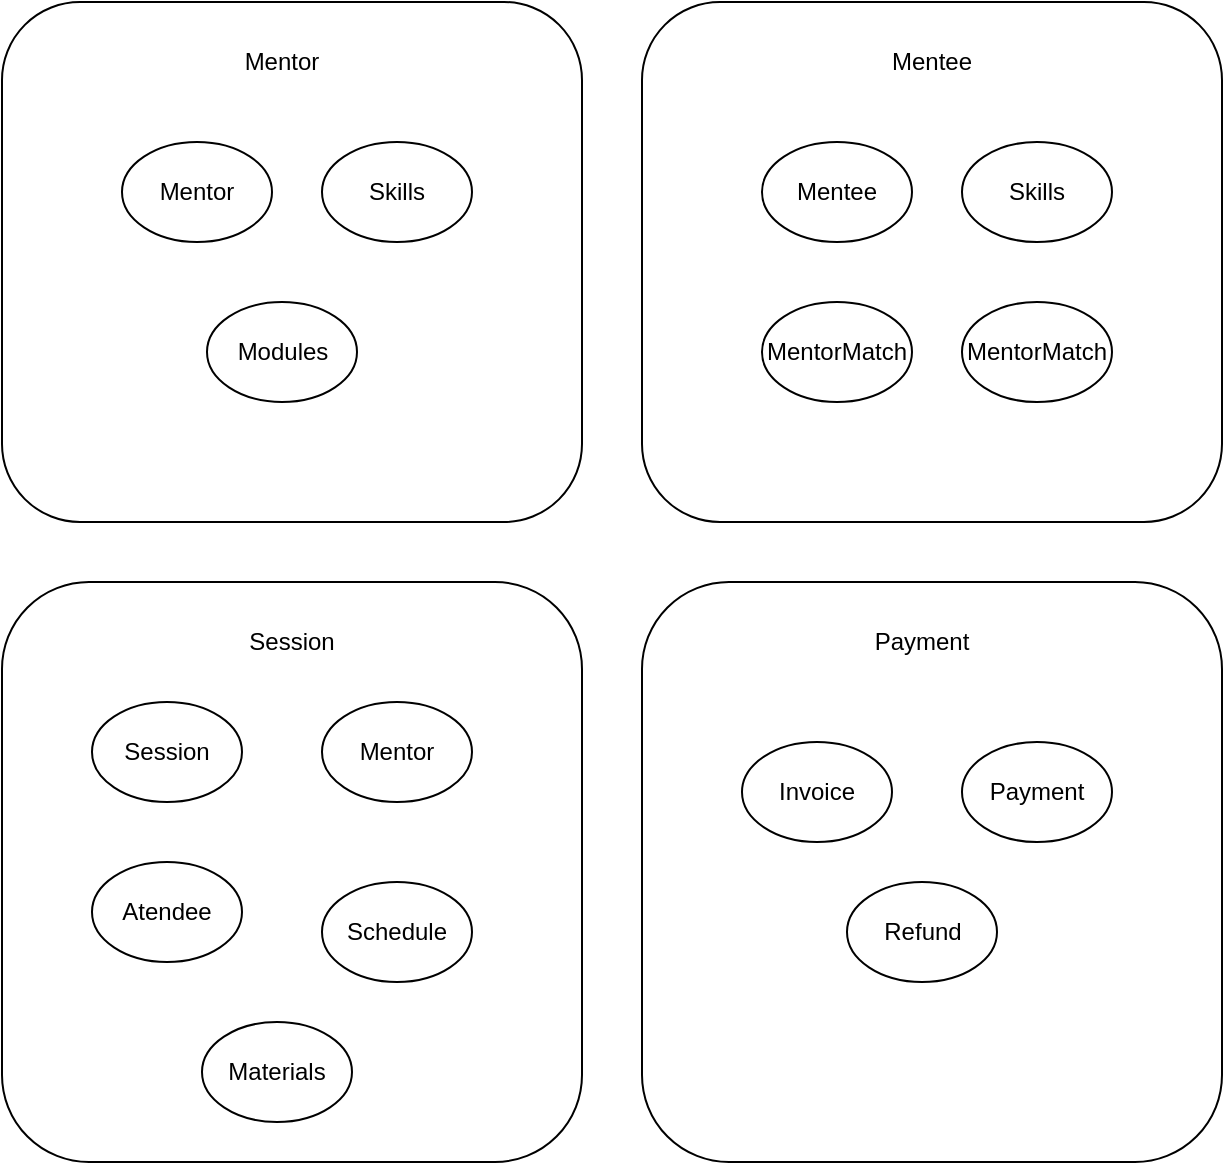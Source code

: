 <mxfile>
    <diagram id="X-WBJx_Xs6kYIEa8Dv_k" name="Domain Model">
        <mxGraphModel dx="1620" dy="640" grid="1" gridSize="10" guides="1" tooltips="1" connect="1" arrows="1" fold="1" page="1" pageScale="1" pageWidth="850" pageHeight="1100" math="0" shadow="0">
            <root>
                <mxCell id="0"/>
                <mxCell id="1" parent="0"/>
                <mxCell id="13" value="" style="rounded=1;whiteSpace=wrap;html=1;" vertex="1" parent="1">
                    <mxGeometry x="30" y="330" width="290" height="290" as="geometry"/>
                </mxCell>
                <mxCell id="6" value="" style="rounded=1;whiteSpace=wrap;html=1;" vertex="1" parent="1">
                    <mxGeometry x="350" y="40" width="290" height="260" as="geometry"/>
                </mxCell>
                <mxCell id="5" value="" style="rounded=1;whiteSpace=wrap;html=1;" vertex="1" parent="1">
                    <mxGeometry x="30" y="40" width="290" height="260" as="geometry"/>
                </mxCell>
                <mxCell id="DjLF8lStdRpm8chsS5JS-2" value="Mentor" style="ellipse;whiteSpace=wrap;html=1;" parent="1" vertex="1">
                    <mxGeometry x="90" y="110" width="75" height="50" as="geometry"/>
                </mxCell>
                <mxCell id="DjLF8lStdRpm8chsS5JS-3" value="Mentee" style="ellipse;whiteSpace=wrap;html=1;" parent="1" vertex="1">
                    <mxGeometry x="410" y="110" width="75" height="50" as="geometry"/>
                </mxCell>
                <mxCell id="2" value="Mentor" style="text;html=1;strokeColor=none;fillColor=none;align=center;verticalAlign=middle;whiteSpace=wrap;rounded=0;" vertex="1" parent="1">
                    <mxGeometry x="150" y="60" width="40" height="20" as="geometry"/>
                </mxCell>
                <mxCell id="3" value="Mentee" style="text;html=1;strokeColor=none;fillColor=none;align=center;verticalAlign=middle;whiteSpace=wrap;rounded=0;" vertex="1" parent="1">
                    <mxGeometry x="475" y="60" width="40" height="20" as="geometry"/>
                </mxCell>
                <mxCell id="4" value="Session" style="text;html=1;strokeColor=none;fillColor=none;align=center;verticalAlign=middle;whiteSpace=wrap;rounded=0;" vertex="1" parent="1">
                    <mxGeometry x="155" y="350" width="40" height="20" as="geometry"/>
                </mxCell>
                <mxCell id="8" value="Skills" style="ellipse;whiteSpace=wrap;html=1;" vertex="1" parent="1">
                    <mxGeometry x="190" y="110" width="75" height="50" as="geometry"/>
                </mxCell>
                <mxCell id="9" value="Skills" style="ellipse;whiteSpace=wrap;html=1;" vertex="1" parent="1">
                    <mxGeometry x="510" y="110" width="75" height="50" as="geometry"/>
                </mxCell>
                <mxCell id="10" value="MentorMatch" style="ellipse;whiteSpace=wrap;html=1;" vertex="1" parent="1">
                    <mxGeometry x="410" y="190" width="75" height="50" as="geometry"/>
                </mxCell>
                <mxCell id="11" value="MentorMatch" style="ellipse;whiteSpace=wrap;html=1;" vertex="1" parent="1">
                    <mxGeometry x="510" y="190" width="75" height="50" as="geometry"/>
                </mxCell>
                <mxCell id="12" value="Modules" style="ellipse;whiteSpace=wrap;html=1;" vertex="1" parent="1">
                    <mxGeometry x="132.5" y="190" width="75" height="50" as="geometry"/>
                </mxCell>
                <mxCell id="14" value="Session" style="ellipse;whiteSpace=wrap;html=1;" vertex="1" parent="1">
                    <mxGeometry x="75" y="390" width="75" height="50" as="geometry"/>
                </mxCell>
                <mxCell id="15" value="Mentor" style="ellipse;whiteSpace=wrap;html=1;" vertex="1" parent="1">
                    <mxGeometry x="190" y="390" width="75" height="50" as="geometry"/>
                </mxCell>
                <mxCell id="16" value="Atendee" style="ellipse;whiteSpace=wrap;html=1;" vertex="1" parent="1">
                    <mxGeometry x="75" y="470" width="75" height="50" as="geometry"/>
                </mxCell>
                <mxCell id="17" value="Schedule" style="ellipse;whiteSpace=wrap;html=1;" vertex="1" parent="1">
                    <mxGeometry x="190" y="480" width="75" height="50" as="geometry"/>
                </mxCell>
                <mxCell id="18" value="Materials" style="ellipse;whiteSpace=wrap;html=1;" vertex="1" parent="1">
                    <mxGeometry x="130" y="550" width="75" height="50" as="geometry"/>
                </mxCell>
                <mxCell id="e4HGIkmX9SR6lim7_7U1-18" value="" style="rounded=1;whiteSpace=wrap;html=1;" vertex="1" parent="1">
                    <mxGeometry x="350" y="330" width="290" height="290" as="geometry"/>
                </mxCell>
                <mxCell id="e4HGIkmX9SR6lim7_7U1-19" value="Payment" style="text;html=1;strokeColor=none;fillColor=none;align=center;verticalAlign=middle;whiteSpace=wrap;rounded=0;" vertex="1" parent="1">
                    <mxGeometry x="470" y="350" width="40" height="20" as="geometry"/>
                </mxCell>
                <mxCell id="e4HGIkmX9SR6lim7_7U1-20" value="Invoice" style="ellipse;whiteSpace=wrap;html=1;" vertex="1" parent="1">
                    <mxGeometry x="400" y="410" width="75" height="50" as="geometry"/>
                </mxCell>
                <mxCell id="e4HGIkmX9SR6lim7_7U1-21" value="Payment" style="ellipse;whiteSpace=wrap;html=1;" vertex="1" parent="1">
                    <mxGeometry x="510" y="410" width="75" height="50" as="geometry"/>
                </mxCell>
                <mxCell id="e4HGIkmX9SR6lim7_7U1-22" value="Refund" style="ellipse;whiteSpace=wrap;html=1;" vertex="1" parent="1">
                    <mxGeometry x="452.5" y="480" width="75" height="50" as="geometry"/>
                </mxCell>
            </root>
        </mxGraphModel>
    </diagram>
    <diagram id="847FadikNp64r_eLgu-N" name="Microservice">
        <mxGraphModel dx="1144" dy="452" grid="1" gridSize="10" guides="1" tooltips="1" connect="1" arrows="1" fold="1" page="1" pageScale="1" pageWidth="850" pageHeight="1100" math="0" shadow="0">
            <root>
                <mxCell id="BkxpbbLAbaWkdeM8PS5I-0"/>
                <mxCell id="BkxpbbLAbaWkdeM8PS5I-1" parent="BkxpbbLAbaWkdeM8PS5I-0"/>
                <mxCell id="RHxmwCP6yYNn5pwVGNNT-3" style="edgeStyle=orthogonalEdgeStyle;rounded=0;orthogonalLoop=1;jettySize=auto;html=1;entryX=0.5;entryY=1;entryDx=0;entryDy=0;" edge="1" parent="BkxpbbLAbaWkdeM8PS5I-1" source="4Kh8HcyH86KABs3vgV8c-0" target="4Kh8HcyH86KABs3vgV8c-1">
                    <mxGeometry relative="1" as="geometry"/>
                </mxCell>
                <mxCell id="Kl9C8izLE1KnF_ERx2TX-1" value="" style="edgeStyle=orthogonalEdgeStyle;rounded=0;orthogonalLoop=1;jettySize=auto;html=1;" edge="1" parent="BkxpbbLAbaWkdeM8PS5I-1" source="4Kh8HcyH86KABs3vgV8c-0" target="Kl9C8izLE1KnF_ERx2TX-0">
                    <mxGeometry relative="1" as="geometry"/>
                </mxCell>
                <mxCell id="4Kh8HcyH86KABs3vgV8c-0" value="Microfronted - Mentor Registration" style="rounded=1;whiteSpace=wrap;html=1;" vertex="1" parent="BkxpbbLAbaWkdeM8PS5I-1">
                    <mxGeometry x="260" y="420" width="120" height="60" as="geometry"/>
                </mxCell>
                <mxCell id="RHxmwCP6yYNn5pwVGNNT-5" style="edgeStyle=orthogonalEdgeStyle;rounded=0;orthogonalLoop=1;jettySize=auto;html=1;entryX=0.5;entryY=1;entryDx=0;entryDy=0;" edge="1" parent="BkxpbbLAbaWkdeM8PS5I-1" source="4Kh8HcyH86KABs3vgV8c-1" target="RHxmwCP6yYNn5pwVGNNT-1">
                    <mxGeometry relative="1" as="geometry"/>
                </mxCell>
                <mxCell id="RHxmwCP6yYNn5pwVGNNT-6" style="edgeStyle=orthogonalEdgeStyle;rounded=0;orthogonalLoop=1;jettySize=auto;html=1;" edge="1" parent="BkxpbbLAbaWkdeM8PS5I-1" source="4Kh8HcyH86KABs3vgV8c-1" target="RHxmwCP6yYNn5pwVGNNT-2">
                    <mxGeometry relative="1" as="geometry"/>
                </mxCell>
                <mxCell id="4Kh8HcyH86KABs3vgV8c-1" value="API Management" style="rounded=1;whiteSpace=wrap;html=1;" vertex="1" parent="BkxpbbLAbaWkdeM8PS5I-1">
                    <mxGeometry x="230" y="310" width="360" height="60" as="geometry"/>
                </mxCell>
                <mxCell id="RHxmwCP6yYNn5pwVGNNT-4" style="edgeStyle=orthogonalEdgeStyle;rounded=0;orthogonalLoop=1;jettySize=auto;html=1;entryX=0.5;entryY=1;entryDx=0;entryDy=0;entryPerimeter=0;" edge="1" parent="BkxpbbLAbaWkdeM8PS5I-1" source="4Kh8HcyH86KABs3vgV8c-2" target="4Kh8HcyH86KABs3vgV8c-1">
                    <mxGeometry relative="1" as="geometry"/>
                </mxCell>
                <mxCell id="Kl9C8izLE1KnF_ERx2TX-2" style="edgeStyle=orthogonalEdgeStyle;rounded=0;orthogonalLoop=1;jettySize=auto;html=1;entryX=0.5;entryY=0;entryDx=0;entryDy=0;" edge="1" parent="BkxpbbLAbaWkdeM8PS5I-1" source="4Kh8HcyH86KABs3vgV8c-2" target="Kl9C8izLE1KnF_ERx2TX-0">
                    <mxGeometry relative="1" as="geometry"/>
                </mxCell>
                <mxCell id="4Kh8HcyH86KABs3vgV8c-2" value="Microfronted - Mentee Registration" style="rounded=1;whiteSpace=wrap;html=1;" vertex="1" parent="BkxpbbLAbaWkdeM8PS5I-1">
                    <mxGeometry x="430" y="420" width="120" height="60" as="geometry"/>
                </mxCell>
                <mxCell id="h7QfJS-ZaZOPMrQFuuVh-1" value="" style="edgeStyle=orthogonalEdgeStyle;rounded=0;orthogonalLoop=1;jettySize=auto;html=1;" edge="1" parent="BkxpbbLAbaWkdeM8PS5I-1" source="RHxmwCP6yYNn5pwVGNNT-1" target="h7QfJS-ZaZOPMrQFuuVh-0">
                    <mxGeometry relative="1" as="geometry"/>
                </mxCell>
                <mxCell id="RHxmwCP6yYNn5pwVGNNT-1" value="Mentor Registration Service" style="rounded=1;whiteSpace=wrap;html=1;" vertex="1" parent="BkxpbbLAbaWkdeM8PS5I-1">
                    <mxGeometry x="240" y="210" width="120" height="60" as="geometry"/>
                </mxCell>
                <mxCell id="h7QfJS-ZaZOPMrQFuuVh-3" value="" style="edgeStyle=orthogonalEdgeStyle;rounded=0;orthogonalLoop=1;jettySize=auto;html=1;" edge="1" parent="BkxpbbLAbaWkdeM8PS5I-1" source="RHxmwCP6yYNn5pwVGNNT-2" target="h7QfJS-ZaZOPMrQFuuVh-2">
                    <mxGeometry relative="1" as="geometry"/>
                </mxCell>
                <mxCell id="RHxmwCP6yYNn5pwVGNNT-2" value="Mentee Registration Service" style="rounded=1;whiteSpace=wrap;html=1;" vertex="1" parent="BkxpbbLAbaWkdeM8PS5I-1">
                    <mxGeometry x="460" y="210" width="120" height="60" as="geometry"/>
                </mxCell>
                <mxCell id="h7QfJS-ZaZOPMrQFuuVh-0" value="Mentor DB" style="shape=cylinder;whiteSpace=wrap;html=1;boundedLbl=1;backgroundOutline=1;rounded=1;" vertex="1" parent="BkxpbbLAbaWkdeM8PS5I-1">
                    <mxGeometry x="270" y="60" width="60" height="80" as="geometry"/>
                </mxCell>
                <mxCell id="h7QfJS-ZaZOPMrQFuuVh-2" value="Mentee DB" style="shape=cylinder;whiteSpace=wrap;html=1;boundedLbl=1;backgroundOutline=1;rounded=1;" vertex="1" parent="BkxpbbLAbaWkdeM8PS5I-1">
                    <mxGeometry x="490" y="60" width="60" height="80" as="geometry"/>
                </mxCell>
                <mxCell id="Kl9C8izLE1KnF_ERx2TX-0" value="Frontend" style="rounded=1;whiteSpace=wrap;html=1;" vertex="1" parent="BkxpbbLAbaWkdeM8PS5I-1">
                    <mxGeometry x="260" y="560" width="290" height="60" as="geometry"/>
                </mxCell>
            </root>
        </mxGraphModel>
    </diagram>
    <diagram id="f2qbv914GK3P1sTPyczb" name="CQRS">
        <mxGraphModel dx="881" dy="452" grid="1" gridSize="10" guides="1" tooltips="1" connect="1" arrows="1" fold="1" page="1" pageScale="1" pageWidth="850" pageHeight="1100" math="0" shadow="0">
            <root>
                <mxCell id="MBEAslTQ7tmPr2T98EbI-0"/>
                <mxCell id="MBEAslTQ7tmPr2T98EbI-1" parent="MBEAslTQ7tmPr2T98EbI-0"/>
                <mxCell id="MBEAslTQ7tmPr2T98EbI-4" value="" style="edgeStyle=orthogonalEdgeStyle;rounded=0;orthogonalLoop=1;jettySize=auto;html=1;" edge="1" parent="MBEAslTQ7tmPr2T98EbI-1" source="MBEAslTQ7tmPr2T98EbI-2" target="MBEAslTQ7tmPr2T98EbI-3">
                    <mxGeometry relative="1" as="geometry"/>
                </mxCell>
                <mxCell id="MBEAslTQ7tmPr2T98EbI-2" value="Mentor Registration&amp;nbsp;" style="shape=process;whiteSpace=wrap;html=1;backgroundOutline=1;" vertex="1" parent="MBEAslTQ7tmPr2T98EbI-1">
                    <mxGeometry x="70" y="120" width="120" height="60" as="geometry"/>
                </mxCell>
                <mxCell id="MBEAslTQ7tmPr2T98EbI-6" value="" style="edgeStyle=orthogonalEdgeStyle;rounded=0;orthogonalLoop=1;jettySize=auto;html=1;" edge="1" parent="MBEAslTQ7tmPr2T98EbI-1" source="MBEAslTQ7tmPr2T98EbI-3" target="MBEAslTQ7tmPr2T98EbI-5">
                    <mxGeometry relative="1" as="geometry"/>
                </mxCell>
                <mxCell id="MBEAslTQ7tmPr2T98EbI-9" style="edgeStyle=orthogonalEdgeStyle;rounded=0;orthogonalLoop=1;jettySize=auto;html=1;" edge="1" parent="MBEAslTQ7tmPr2T98EbI-1" source="MBEAslTQ7tmPr2T98EbI-3" target="MBEAslTQ7tmPr2T98EbI-7">
                    <mxGeometry relative="1" as="geometry"/>
                </mxCell>
                <mxCell id="MBEAslTQ7tmPr2T98EbI-3" value="Create Mentor Command" style="whiteSpace=wrap;html=1;" vertex="1" parent="MBEAslTQ7tmPr2T98EbI-1">
                    <mxGeometry x="270" y="120" width="120" height="60" as="geometry"/>
                </mxCell>
                <mxCell id="MBEAslTQ7tmPr2T98EbI-8" value="" style="edgeStyle=orthogonalEdgeStyle;rounded=0;orthogonalLoop=1;jettySize=auto;html=1;" edge="1" parent="MBEAslTQ7tmPr2T98EbI-1" source="MBEAslTQ7tmPr2T98EbI-5" target="MBEAslTQ7tmPr2T98EbI-7">
                    <mxGeometry relative="1" as="geometry"/>
                </mxCell>
                <mxCell id="MBEAslTQ7tmPr2T98EbI-5" value="Assign Mentor Skill Command" style="whiteSpace=wrap;html=1;" vertex="1" parent="MBEAslTQ7tmPr2T98EbI-1">
                    <mxGeometry x="270" y="260" width="120" height="60" as="geometry"/>
                </mxCell>
                <mxCell id="MBEAslTQ7tmPr2T98EbI-7" value="Mentor DB" style="shape=cylinder;whiteSpace=wrap;html=1;boundedLbl=1;backgroundOutline=1;" vertex="1" parent="MBEAslTQ7tmPr2T98EbI-1">
                    <mxGeometry x="520" y="190" width="60" height="80" as="geometry"/>
                </mxCell>
                <mxCell id="MBEAslTQ7tmPr2T98EbI-10" value="Get Mentor Skills" style="shape=process;whiteSpace=wrap;html=1;backgroundOutline=1;" vertex="1" parent="MBEAslTQ7tmPr2T98EbI-1">
                    <mxGeometry x="60" y="470" width="120" height="60" as="geometry"/>
                </mxCell>
            </root>
        </mxGraphModel>
    </diagram>
    <diagram id="W90cBqqWtGJWsFPKMnuq" name="Event/Message">
        <mxGraphModel dx="1058" dy="452" grid="1" gridSize="10" guides="1" tooltips="1" connect="1" arrows="1" fold="1" page="1" pageScale="1" pageWidth="850" pageHeight="1100" math="0" shadow="0">
            <root>
                <mxCell id="3pXpQQKqXBKCi5rZeWjE-0"/>
                <mxCell id="3pXpQQKqXBKCi5rZeWjE-1" parent="3pXpQQKqXBKCi5rZeWjE-0"/>
                <mxCell id="3pXpQQKqXBKCi5rZeWjE-8" style="edgeStyle=orthogonalEdgeStyle;rounded=0;orthogonalLoop=1;jettySize=auto;html=1;" edge="1" parent="3pXpQQKqXBKCi5rZeWjE-1" source="3pXpQQKqXBKCi5rZeWjE-2" target="3pXpQQKqXBKCi5rZeWjE-6">
                    <mxGeometry relative="1" as="geometry"/>
                </mxCell>
                <mxCell id="3pXpQQKqXBKCi5rZeWjE-2" value="Message" style="shape=note;whiteSpace=wrap;html=1;backgroundOutline=1;darkOpacity=0.05;" vertex="1" parent="3pXpQQKqXBKCi5rZeWjE-1">
                    <mxGeometry x="300" y="240" width="64" height="80" as="geometry"/>
                </mxCell>
                <mxCell id="3pXpQQKqXBKCi5rZeWjE-7" style="edgeStyle=orthogonalEdgeStyle;rounded=0;orthogonalLoop=1;jettySize=auto;html=1;entryX=0;entryY=0.5;entryDx=0;entryDy=0;entryPerimeter=0;" edge="1" parent="3pXpQQKqXBKCi5rZeWjE-1" source="3pXpQQKqXBKCi5rZeWjE-4" target="3pXpQQKqXBKCi5rZeWjE-2">
                    <mxGeometry relative="1" as="geometry"/>
                </mxCell>
                <mxCell id="3pXpQQKqXBKCi5rZeWjE-4" value="Command" style="rounded=1;whiteSpace=wrap;html=1;" vertex="1" parent="3pXpQQKqXBKCi5rZeWjE-1">
                    <mxGeometry x="140" y="250" width="120" height="60" as="geometry"/>
                </mxCell>
                <mxCell id="3pXpQQKqXBKCi5rZeWjE-10" style="edgeStyle=orthogonalEdgeStyle;rounded=0;orthogonalLoop=1;jettySize=auto;html=1;" edge="1" parent="3pXpQQKqXBKCi5rZeWjE-1" source="3pXpQQKqXBKCi5rZeWjE-6" target="3pXpQQKqXBKCi5rZeWjE-9">
                    <mxGeometry relative="1" as="geometry"/>
                </mxCell>
                <mxCell id="TwpizJS3mDMKuz9bVIkH-3" style="edgeStyle=orthogonalEdgeStyle;rounded=0;orthogonalLoop=1;jettySize=auto;html=1;exitX=0;exitY=0;exitDx=100.0;exitDy=0;exitPerimeter=0;" edge="1" parent="3pXpQQKqXBKCi5rZeWjE-1" source="3pXpQQKqXBKCi5rZeWjE-6" target="TwpizJS3mDMKuz9bVIkH-0">
                    <mxGeometry relative="1" as="geometry"/>
                </mxCell>
                <mxCell id="TwpizJS3mDMKuz9bVIkH-9" value="" style="edgeStyle=orthogonalEdgeStyle;rounded=0;orthogonalLoop=1;jettySize=auto;html=1;" edge="1" parent="3pXpQQKqXBKCi5rZeWjE-1" source="3pXpQQKqXBKCi5rZeWjE-6" target="TwpizJS3mDMKuz9bVIkH-8">
                    <mxGeometry relative="1" as="geometry"/>
                </mxCell>
                <mxCell id="3pXpQQKqXBKCi5rZeWjE-6" value="Message Broker" style="shape=cube;whiteSpace=wrap;html=1;boundedLbl=1;backgroundOutline=1;darkOpacity=0.05;darkOpacity2=0.1;" vertex="1" parent="3pXpQQKqXBKCi5rZeWjE-1">
                    <mxGeometry x="415" y="240" width="120" height="80" as="geometry"/>
                </mxCell>
                <mxCell id="3pXpQQKqXBKCi5rZeWjE-9" value="Next Command" style="rounded=1;whiteSpace=wrap;html=1;" vertex="1" parent="3pXpQQKqXBKCi5rZeWjE-1">
                    <mxGeometry x="570" y="250" width="120" height="60" as="geometry"/>
                </mxCell>
                <mxCell id="TwpizJS3mDMKuz9bVIkH-0" value="Out-of-Process" style="ellipse;shape=cloud;whiteSpace=wrap;html=1;" vertex="1" parent="3pXpQQKqXBKCi5rZeWjE-1">
                    <mxGeometry x="500" y="120" width="120" height="80" as="geometry"/>
                </mxCell>
                <mxCell id="TwpizJS3mDMKuz9bVIkH-8" value="In-process" style="shape=hexagon;perimeter=hexagonPerimeter2;whiteSpace=wrap;html=1;fixedSize=1;" vertex="1" parent="3pXpQQKqXBKCi5rZeWjE-1">
                    <mxGeometry x="380" y="133.33" width="100" height="66.67" as="geometry"/>
                </mxCell>
                <mxCell id="E2nX1YOqN6XTbNjOObDG-1" value="" style="edgeStyle=orthogonalEdgeStyle;rounded=0;orthogonalLoop=1;jettySize=auto;html=1;" edge="1" parent="3pXpQQKqXBKCi5rZeWjE-1" source="TwpizJS3mDMKuz9bVIkH-10" target="E2nX1YOqN6XTbNjOObDG-0">
                    <mxGeometry relative="1" as="geometry"/>
                </mxCell>
                <mxCell id="TwpizJS3mDMKuz9bVIkH-10" value="Service" style="rounded=1;whiteSpace=wrap;html=1;" vertex="1" parent="3pXpQQKqXBKCi5rZeWjE-1">
                    <mxGeometry x="130" y="500" width="120" height="60" as="geometry"/>
                </mxCell>
                <mxCell id="E2nX1YOqN6XTbNjOObDG-6" style="edgeStyle=orthogonalEdgeStyle;rounded=0;orthogonalLoop=1;jettySize=auto;html=1;entryX=0;entryY=0.5;entryDx=0;entryDy=0;" edge="1" parent="3pXpQQKqXBKCi5rZeWjE-1" source="E2nX1YOqN6XTbNjOObDG-0" target="E2nX1YOqN6XTbNjOObDG-4">
                    <mxGeometry relative="1" as="geometry"/>
                </mxCell>
                <mxCell id="E2nX1YOqN6XTbNjOObDG-0" value="Event" style="shape=document;whiteSpace=wrap;html=1;boundedLbl=1;rounded=1;" vertex="1" parent="3pXpQQKqXBKCi5rZeWjE-1">
                    <mxGeometry x="290" y="500" width="90" height="60" as="geometry"/>
                </mxCell>
                <mxCell id="E2nX1YOqN6XTbNjOObDG-7" style="edgeStyle=orthogonalEdgeStyle;rounded=0;orthogonalLoop=1;jettySize=auto;html=1;" edge="1" parent="3pXpQQKqXBKCi5rZeWjE-1" source="E2nX1YOqN6XTbNjOObDG-4" target="E2nX1YOqN6XTbNjOObDG-5">
                    <mxGeometry relative="1" as="geometry">
                        <Array as="points">
                            <mxPoint x="563" y="530"/>
                            <mxPoint x="563" y="480"/>
                        </Array>
                    </mxGeometry>
                </mxCell>
                <mxCell id="E2nX1YOqN6XTbNjOObDG-9" style="edgeStyle=orthogonalEdgeStyle;rounded=0;orthogonalLoop=1;jettySize=auto;html=1;" edge="1" parent="3pXpQQKqXBKCi5rZeWjE-1" source="E2nX1YOqN6XTbNjOObDG-4">
                    <mxGeometry relative="1" as="geometry">
                        <mxPoint x="600" y="570" as="targetPoint"/>
                        <Array as="points">
                            <mxPoint x="560" y="530"/>
                            <mxPoint x="560" y="570"/>
                        </Array>
                    </mxGeometry>
                </mxCell>
                <mxCell id="E2nX1YOqN6XTbNjOObDG-12" style="edgeStyle=orthogonalEdgeStyle;rounded=0;orthogonalLoop=1;jettySize=auto;html=1;entryX=0;entryY=0.5;entryDx=0;entryDy=0;" edge="1" parent="3pXpQQKqXBKCi5rZeWjE-1" source="E2nX1YOqN6XTbNjOObDG-4" target="E2nX1YOqN6XTbNjOObDG-11">
                    <mxGeometry relative="1" as="geometry"/>
                </mxCell>
                <mxCell id="E2nX1YOqN6XTbNjOObDG-4" value="Event Router" style="shape=step;perimeter=stepPerimeter;whiteSpace=wrap;html=1;fixedSize=1;" vertex="1" parent="3pXpQQKqXBKCi5rZeWjE-1">
                    <mxGeometry x="415" y="490" width="120" height="80" as="geometry"/>
                </mxCell>
                <mxCell id="E2nX1YOqN6XTbNjOObDG-5" value="Subscribers" style="rounded=1;whiteSpace=wrap;html=1;" vertex="1" parent="3pXpQQKqXBKCi5rZeWjE-1">
                    <mxGeometry x="590" y="450" width="120" height="60" as="geometry"/>
                </mxCell>
                <mxCell id="E2nX1YOqN6XTbNjOObDG-10" value="Subscribers" style="rounded=1;whiteSpace=wrap;html=1;" vertex="1" parent="3pXpQQKqXBKCi5rZeWjE-1">
                    <mxGeometry x="590" y="540" width="120" height="60" as="geometry"/>
                </mxCell>
                <mxCell id="E2nX1YOqN6XTbNjOObDG-11" value="Subscribers" style="rounded=1;whiteSpace=wrap;html=1;" vertex="1" parent="3pXpQQKqXBKCi5rZeWjE-1">
                    <mxGeometry x="590" y="630" width="120" height="60" as="geometry"/>
                </mxCell>
                <mxCell id="E2nX1YOqN6XTbNjOObDG-13" value="MESSAGE" style="text;html=1;strokeColor=none;fillColor=none;align=center;verticalAlign=middle;whiteSpace=wrap;rounded=0;" vertex="1" parent="3pXpQQKqXBKCi5rZeWjE-1">
                    <mxGeometry x="150" y="170" width="80" height="20" as="geometry"/>
                </mxCell>
                <mxCell id="E2nX1YOqN6XTbNjOObDG-15" value="MESSAGE" style="text;html=1;strokeColor=none;fillColor=none;align=center;verticalAlign=middle;whiteSpace=wrap;rounded=0;" vertex="1" parent="3pXpQQKqXBKCi5rZeWjE-1">
                    <mxGeometry x="150" y="440" width="80" height="20" as="geometry"/>
                </mxCell>
            </root>
        </mxGraphModel>
    </diagram>
    <diagram id="ir8c-DlZ6llXdp240Ja5" name="Event Model">
        <mxGraphModel dx="1284" dy="549" grid="1" gridSize="10" guides="1" tooltips="1" connect="1" arrows="1" fold="1" page="1" pageScale="1" pageWidth="850" pageHeight="1100" math="0" shadow="0">
            <root>
                <mxCell id="B10wJtRPMMjHwSIE0qdp-0"/>
                <mxCell id="B10wJtRPMMjHwSIE0qdp-1" parent="B10wJtRPMMjHwSIE0qdp-0"/>
                <mxCell id="V5NqQ5dr73FJ2bL21Ql5-0" style="edgeStyle=orthogonalEdgeStyle;rounded=0;orthogonalLoop=1;jettySize=auto;html=1;" edge="1" parent="B10wJtRPMMjHwSIE0qdp-1" source="E0BSTJJ1UfeSkK3kD-z5-3" target="E0BSTJJ1UfeSkK3kD-z5-22">
                    <mxGeometry relative="1" as="geometry"/>
                </mxCell>
                <mxCell id="E0BSTJJ1UfeSkK3kD-z5-3" value="Mentor" style="shape=umlActor;verticalLabelPosition=bottom;verticalAlign=top;html=1;outlineConnect=0;" parent="B10wJtRPMMjHwSIE0qdp-1" vertex="1">
                    <mxGeometry x="135" y="90" width="30" height="60" as="geometry"/>
                </mxCell>
                <mxCell id="E0BSTJJ1UfeSkK3kD-z5-7" value="" style="edgeStyle=orthogonalEdgeStyle;rounded=0;orthogonalLoop=1;jettySize=auto;html=1;" parent="B10wJtRPMMjHwSIE0qdp-1" source="E0BSTJJ1UfeSkK3kD-z5-4" target="E0BSTJJ1UfeSkK3kD-z5-6" edge="1">
                    <mxGeometry relative="1" as="geometry"/>
                </mxCell>
                <mxCell id="E0BSTJJ1UfeSkK3kD-z5-4" value="CreateMentor" style="whiteSpace=wrap;html=1;verticalAlign=top;" parent="B10wJtRPMMjHwSIE0qdp-1" vertex="1">
                    <mxGeometry x="90" y="330" width="120" height="60" as="geometry"/>
                </mxCell>
                <mxCell id="E0BSTJJ1UfeSkK3kD-z5-9" value="" style="edgeStyle=orthogonalEdgeStyle;rounded=0;orthogonalLoop=1;jettySize=auto;html=1;entryX=0;entryY=0.5;entryDx=0;entryDy=0;" parent="B10wJtRPMMjHwSIE0qdp-1" source="E0BSTJJ1UfeSkK3kD-z5-6" target="E0BSTJJ1UfeSkK3kD-z5-8" edge="1">
                    <mxGeometry relative="1" as="geometry"/>
                </mxCell>
                <mxCell id="E0BSTJJ1UfeSkK3kD-z5-15" value="" style="edgeStyle=orthogonalEdgeStyle;rounded=0;orthogonalLoop=1;jettySize=auto;html=1;" parent="B10wJtRPMMjHwSIE0qdp-1" source="E0BSTJJ1UfeSkK3kD-z5-6" target="E0BSTJJ1UfeSkK3kD-z5-14" edge="1">
                    <mxGeometry relative="1" as="geometry"/>
                </mxCell>
                <mxCell id="E0BSTJJ1UfeSkK3kD-z5-6" value="MentorCreated" style="shape=document;whiteSpace=wrap;html=1;boundedLbl=1;verticalAlign=top;" parent="B10wJtRPMMjHwSIE0qdp-1" vertex="1">
                    <mxGeometry x="90" y="460" width="120" height="80" as="geometry"/>
                </mxCell>
                <mxCell id="E0BSTJJ1UfeSkK3kD-z5-11" value="" style="edgeStyle=orthogonalEdgeStyle;rounded=0;orthogonalLoop=1;jettySize=auto;html=1;" parent="B10wJtRPMMjHwSIE0qdp-1" source="E0BSTJJ1UfeSkK3kD-z5-8" target="E0BSTJJ1UfeSkK3kD-z5-10" edge="1">
                    <mxGeometry relative="1" as="geometry"/>
                </mxCell>
                <mxCell id="E0BSTJJ1UfeSkK3kD-z5-18" value="" style="edgeStyle=orthogonalEdgeStyle;rounded=0;orthogonalLoop=1;jettySize=auto;html=1;" parent="B10wJtRPMMjHwSIE0qdp-1" source="E0BSTJJ1UfeSkK3kD-z5-8" target="E0BSTJJ1UfeSkK3kD-z5-17" edge="1">
                    <mxGeometry relative="1" as="geometry"/>
                </mxCell>
                <mxCell id="E0BSTJJ1UfeSkK3kD-z5-8" value="AssignMentorSkills" style="whiteSpace=wrap;html=1;verticalAlign=top;" parent="B10wJtRPMMjHwSIE0qdp-1" vertex="1">
                    <mxGeometry x="335" y="330" width="120" height="60" as="geometry"/>
                </mxCell>
                <mxCell id="V5NqQ5dr73FJ2bL21Ql5-3" value="" style="edgeStyle=orthogonalEdgeStyle;rounded=0;orthogonalLoop=1;jettySize=auto;html=1;" edge="1" parent="B10wJtRPMMjHwSIE0qdp-1" source="E0BSTJJ1UfeSkK3kD-z5-10" target="V5NqQ5dr73FJ2bL21Ql5-2">
                    <mxGeometry relative="1" as="geometry"/>
                </mxCell>
                <mxCell id="E0BSTJJ1UfeSkK3kD-z5-10" value="MentorSkillsAssigned" style="shape=document;whiteSpace=wrap;html=1;boundedLbl=1;verticalAlign=top;" parent="B10wJtRPMMjHwSIE0qdp-1" vertex="1">
                    <mxGeometry x="495" y="460" width="120" height="80" as="geometry"/>
                </mxCell>
                <mxCell id="E0BSTJJ1UfeSkK3kD-z5-14" value="Mentor" style="shape=cylinder;whiteSpace=wrap;html=1;boundedLbl=1;backgroundOutline=1;verticalAlign=top;" parent="B10wJtRPMMjHwSIE0qdp-1" vertex="1">
                    <mxGeometry x="120" y="620" width="60" height="80" as="geometry"/>
                </mxCell>
                <mxCell id="E0BSTJJ1UfeSkK3kD-z5-17" value="MentorSkill" style="shape=cylinder;whiteSpace=wrap;html=1;boundedLbl=1;backgroundOutline=1;verticalAlign=top;" parent="B10wJtRPMMjHwSIE0qdp-1" vertex="1">
                    <mxGeometry x="365" y="620" width="60" height="80" as="geometry"/>
                </mxCell>
                <mxCell id="E0BSTJJ1UfeSkK3kD-z5-23" style="edgeStyle=orthogonalEdgeStyle;rounded=0;orthogonalLoop=1;jettySize=auto;html=1;entryX=0.5;entryY=0;entryDx=0;entryDy=0;" parent="B10wJtRPMMjHwSIE0qdp-1" source="E0BSTJJ1UfeSkK3kD-z5-22" target="E0BSTJJ1UfeSkK3kD-z5-4" edge="1">
                    <mxGeometry relative="1" as="geometry"/>
                </mxCell>
                <mxCell id="E0BSTJJ1UfeSkK3kD-z5-22" value="Mentor Registration UI" style="rounded=1;whiteSpace=wrap;html=1;" parent="B10wJtRPMMjHwSIE0qdp-1" vertex="1">
                    <mxGeometry x="90" y="190" width="120" height="60" as="geometry"/>
                </mxCell>
                <mxCell id="V5NqQ5dr73FJ2bL21Ql5-5" value="" style="edgeStyle=orthogonalEdgeStyle;rounded=0;orthogonalLoop=1;jettySize=auto;html=1;exitX=0.75;exitY=1;exitDx=0;exitDy=0;" edge="1" parent="B10wJtRPMMjHwSIE0qdp-1" source="V5NqQ5dr73FJ2bL21Ql5-2" target="V5NqQ5dr73FJ2bL21Ql5-4">
                    <mxGeometry relative="1" as="geometry"/>
                </mxCell>
                <mxCell id="V5NqQ5dr73FJ2bL21Ql5-7" value="" style="edgeStyle=orthogonalEdgeStyle;rounded=0;orthogonalLoop=1;jettySize=auto;html=1;" edge="1" parent="B10wJtRPMMjHwSIE0qdp-1" source="V5NqQ5dr73FJ2bL21Ql5-2" target="V5NqQ5dr73FJ2bL21Ql5-6">
                    <mxGeometry relative="1" as="geometry"/>
                </mxCell>
                <mxCell id="V5NqQ5dr73FJ2bL21Ql5-2" value="Match mentee to mentor&amp;nbsp;" style="whiteSpace=wrap;html=1;verticalAlign=top;" vertex="1" parent="B10wJtRPMMjHwSIE0qdp-1">
                    <mxGeometry x="670" y="320" width="120" height="60" as="geometry"/>
                </mxCell>
                <mxCell id="V5NqQ5dr73FJ2bL21Ql5-4" value="MenteeMentors" style="shape=cylinder;whiteSpace=wrap;html=1;boundedLbl=1;backgroundOutline=1;verticalAlign=top;" vertex="1" parent="B10wJtRPMMjHwSIE0qdp-1">
                    <mxGeometry x="710" y="620" width="110" height="80" as="geometry"/>
                </mxCell>
                <mxCell id="V5NqQ5dr73FJ2bL21Ql5-9" value="" style="edgeStyle=orthogonalEdgeStyle;rounded=0;orthogonalLoop=1;jettySize=auto;html=1;" edge="1" parent="B10wJtRPMMjHwSIE0qdp-1" source="V5NqQ5dr73FJ2bL21Ql5-6" target="V5NqQ5dr73FJ2bL21Ql5-8">
                    <mxGeometry relative="1" as="geometry"/>
                </mxCell>
                <mxCell id="V5NqQ5dr73FJ2bL21Ql5-6" value="MenteeMatched" style="shape=document;whiteSpace=wrap;html=1;boundedLbl=1;verticalAlign=top;" vertex="1" parent="B10wJtRPMMjHwSIE0qdp-1">
                    <mxGeometry x="840" y="460" width="120" height="80" as="geometry"/>
                </mxCell>
                <mxCell id="V5NqQ5dr73FJ2bL21Ql5-11" value="" style="edgeStyle=orthogonalEdgeStyle;rounded=0;orthogonalLoop=1;jettySize=auto;html=1;" edge="1" parent="B10wJtRPMMjHwSIE0qdp-1" source="V5NqQ5dr73FJ2bL21Ql5-8" target="V5NqQ5dr73FJ2bL21Ql5-10">
                    <mxGeometry relative="1" as="geometry"/>
                </mxCell>
                <mxCell id="V5NqQ5dr73FJ2bL21Ql5-8" value="Schedule a a meet and greet session" style="whiteSpace=wrap;html=1;verticalAlign=top;" vertex="1" parent="B10wJtRPMMjHwSIE0qdp-1">
                    <mxGeometry x="990" y="320" width="120" height="60" as="geometry"/>
                </mxCell>
                <mxCell id="V5NqQ5dr73FJ2bL21Ql5-13" style="edgeStyle=orthogonalEdgeStyle;rounded=0;orthogonalLoop=1;jettySize=auto;html=1;entryX=0.5;entryY=1;entryDx=0;entryDy=0;" edge="1" parent="B10wJtRPMMjHwSIE0qdp-1" source="V5NqQ5dr73FJ2bL21Ql5-10" target="V5NqQ5dr73FJ2bL21Ql5-12">
                    <mxGeometry relative="1" as="geometry">
                        <Array as="points">
                            <mxPoint x="1250" y="670"/>
                        </Array>
                    </mxGeometry>
                </mxCell>
                <mxCell id="V5NqQ5dr73FJ2bL21Ql5-10" value="Sessions" style="shape=cylinder;whiteSpace=wrap;html=1;boundedLbl=1;backgroundOutline=1;verticalAlign=top;" vertex="1" parent="B10wJtRPMMjHwSIE0qdp-1">
                    <mxGeometry x="1140" y="620" width="60" height="80" as="geometry"/>
                </mxCell>
                <mxCell id="V5NqQ5dr73FJ2bL21Ql5-15" style="edgeStyle=orthogonalEdgeStyle;rounded=0;orthogonalLoop=1;jettySize=auto;html=1;" edge="1" parent="B10wJtRPMMjHwSIE0qdp-1" source="V5NqQ5dr73FJ2bL21Ql5-12" target="V5NqQ5dr73FJ2bL21Ql5-14">
                    <mxGeometry relative="1" as="geometry"/>
                </mxCell>
                <mxCell id="V5NqQ5dr73FJ2bL21Ql5-12" value="My meet and greet sessions&amp;nbsp;" style="rounded=1;whiteSpace=wrap;html=1;" vertex="1" parent="B10wJtRPMMjHwSIE0qdp-1">
                    <mxGeometry x="1190" y="180" width="120" height="60" as="geometry"/>
                </mxCell>
                <mxCell id="V5NqQ5dr73FJ2bL21Ql5-14" value="Mentee" style="shape=umlActor;verticalLabelPosition=bottom;verticalAlign=top;html=1;outlineConnect=0;" vertex="1" parent="B10wJtRPMMjHwSIE0qdp-1">
                    <mxGeometry x="1235" y="80" width="30" height="60" as="geometry"/>
                </mxCell>
            </root>
        </mxGraphModel>
    </diagram>
    <diagram id="p576Q6-eymrzqFJpBc2p" name="Solution Architecture">
        <mxGraphModel dx="990" dy="549" grid="1" gridSize="10" guides="1" tooltips="1" connect="1" arrows="1" fold="1" page="1" pageScale="1" pageWidth="850" pageHeight="1100" math="0" shadow="0">
            <root>
                <mxCell id="CXf4QesW4-jmHsShdtY_-0"/>
                <mxCell id="CXf4QesW4-jmHsShdtY_-1" parent="CXf4QesW4-jmHsShdtY_-0"/>
                <mxCell id="UlTPUXaK1CksOgZlTKd7-5" style="edgeStyle=orthogonalEdgeStyle;rounded=0;orthogonalLoop=1;jettySize=auto;html=1;" edge="1" parent="CXf4QesW4-jmHsShdtY_-1" source="HSHWNGzY3nnDajGOOZiB-0" target="UlTPUXaK1CksOgZlTKd7-0">
                    <mxGeometry relative="1" as="geometry"/>
                </mxCell>
                <mxCell id="UlTPUXaK1CksOgZlTKd7-6" style="edgeStyle=orthogonalEdgeStyle;rounded=0;orthogonalLoop=1;jettySize=auto;html=1;" edge="1" parent="CXf4QesW4-jmHsShdtY_-1" source="HSHWNGzY3nnDajGOOZiB-0" target="UlTPUXaK1CksOgZlTKd7-1">
                    <mxGeometry relative="1" as="geometry"/>
                </mxCell>
                <mxCell id="HSHWNGzY3nnDajGOOZiB-0" value="Create Mentor API" style="aspect=fixed;html=1;points=[];align=center;image;fontSize=12;image=img/lib/azure2/compute/Function_Apps.svg;" parent="CXf4QesW4-jmHsShdtY_-1" vertex="1">
                    <mxGeometry x="230" y="190" width="68" height="60" as="geometry"/>
                </mxCell>
                <mxCell id="UlTPUXaK1CksOgZlTKd7-0" value="Mentors DB" style="aspect=fixed;html=1;points=[];align=center;image;fontSize=12;image=img/lib/mscae/CosmosDB.svg;" vertex="1" parent="CXf4QesW4-jmHsShdtY_-1">
                    <mxGeometry x="239" y="350" width="50" height="50" as="geometry"/>
                </mxCell>
                <mxCell id="UlTPUXaK1CksOgZlTKd7-4" style="edgeStyle=orthogonalEdgeStyle;rounded=0;orthogonalLoop=1;jettySize=auto;html=1;entryX=0;entryY=0.5;entryDx=0;entryDy=0;entryPerimeter=0;" edge="1" parent="CXf4QesW4-jmHsShdtY_-1" source="UlTPUXaK1CksOgZlTKd7-1" target="UlTPUXaK1CksOgZlTKd7-3">
                    <mxGeometry relative="1" as="geometry"/>
                </mxCell>
                <mxCell id="UlTPUXaK1CksOgZlTKd7-1" value="Event Grid Topic" style="aspect=fixed;html=1;points=[];align=center;image;fontSize=12;image=img/lib/azure2/integration/Event_Grid_Domains.svg;" vertex="1" parent="CXf4QesW4-jmHsShdtY_-1">
                    <mxGeometry x="381" y="270" width="67" height="60" as="geometry"/>
                </mxCell>
                <mxCell id="UlTPUXaK1CksOgZlTKd7-9" style="edgeStyle=orthogonalEdgeStyle;rounded=0;orthogonalLoop=1;jettySize=auto;html=1;entryX=-0.012;entryY=0.43;entryDx=0;entryDy=0;entryPerimeter=0;" edge="1" parent="CXf4QesW4-jmHsShdtY_-1" source="UlTPUXaK1CksOgZlTKd7-3" target="UlTPUXaK1CksOgZlTKd7-7">
                    <mxGeometry relative="1" as="geometry"/>
                </mxCell>
                <mxCell id="UlTPUXaK1CksOgZlTKd7-3" value="MachMentee" style="verticalLabelPosition=bottom;html=1;verticalAlign=top;align=center;strokeColor=none;fillColor=#00BEF2;shape=mxgraph.azure.storage_queue;" vertex="1" parent="CXf4QesW4-jmHsShdtY_-1">
                    <mxGeometry x="550" y="278" width="50" height="45" as="geometry"/>
                </mxCell>
                <mxCell id="UlTPUXaK1CksOgZlTKd7-10" style="edgeStyle=orthogonalEdgeStyle;rounded=0;orthogonalLoop=1;jettySize=auto;html=1;" edge="1" parent="CXf4QesW4-jmHsShdtY_-1" source="UlTPUXaK1CksOgZlTKd7-7">
                    <mxGeometry relative="1" as="geometry">
                        <mxPoint x="694" y="350" as="targetPoint"/>
                    </mxGeometry>
                </mxCell>
                <mxCell id="UlTPUXaK1CksOgZlTKd7-7" value="Match Mentee" style="aspect=fixed;html=1;points=[];align=center;image;fontSize=12;image=img/lib/azure2/compute/Function_Apps.svg;" vertex="1" parent="CXf4QesW4-jmHsShdtY_-1">
                    <mxGeometry x="660" y="190" width="68" height="60" as="geometry"/>
                </mxCell>
                <mxCell id="UlTPUXaK1CksOgZlTKd7-11" value="Mentee DB" style="aspect=fixed;html=1;points=[];align=center;image;fontSize=12;image=img/lib/mscae/CosmosDB.svg;" vertex="1" parent="CXf4QesW4-jmHsShdtY_-1">
                    <mxGeometry x="669" y="350" width="50" height="50" as="geometry"/>
                </mxCell>
                <mxCell id="UlTPUXaK1CksOgZlTKd7-18" style="edgeStyle=orthogonalEdgeStyle;rounded=0;orthogonalLoop=1;jettySize=auto;html=1;" edge="1" parent="CXf4QesW4-jmHsShdtY_-1" source="UlTPUXaK1CksOgZlTKd7-12" target="HSHWNGzY3nnDajGOOZiB-0">
                    <mxGeometry relative="1" as="geometry"/>
                </mxCell>
                <mxCell id="UlTPUXaK1CksOgZlTKd7-19" style="edgeStyle=orthogonalEdgeStyle;rounded=0;orthogonalLoop=1;jettySize=auto;html=1;entryX=0.007;entryY=0.438;entryDx=0;entryDy=0;entryPerimeter=0;" edge="1" parent="CXf4QesW4-jmHsShdtY_-1" source="UlTPUXaK1CksOgZlTKd7-12" target="UlTPUXaK1CksOgZlTKd7-7">
                    <mxGeometry relative="1" as="geometry"/>
                </mxCell>
                <mxCell id="UlTPUXaK1CksOgZlTKd7-12" value="App Service Plan Linux&amp;nbsp;" style="aspect=fixed;html=1;points=[];align=center;image;fontSize=12;image=img/lib/azure2/app_services/App_Service_Plans.svg;" vertex="1" parent="CXf4QesW4-jmHsShdtY_-1">
                    <mxGeometry x="480" y="150" width="54" height="54" as="geometry"/>
                </mxCell>
                <mxCell id="UlTPUXaK1CksOgZlTKd7-13" value="App Insight" style="aspect=fixed;html=1;points=[];align=center;image;fontSize=12;image=img/lib/azure2/devops/Application_Insights.svg;" vertex="1" parent="CXf4QesW4-jmHsShdtY_-1">
                    <mxGeometry x="330" y="155.5" width="30.03" height="43" as="geometry"/>
                </mxCell>
            </root>
        </mxGraphModel>
    </diagram>
</mxfile>